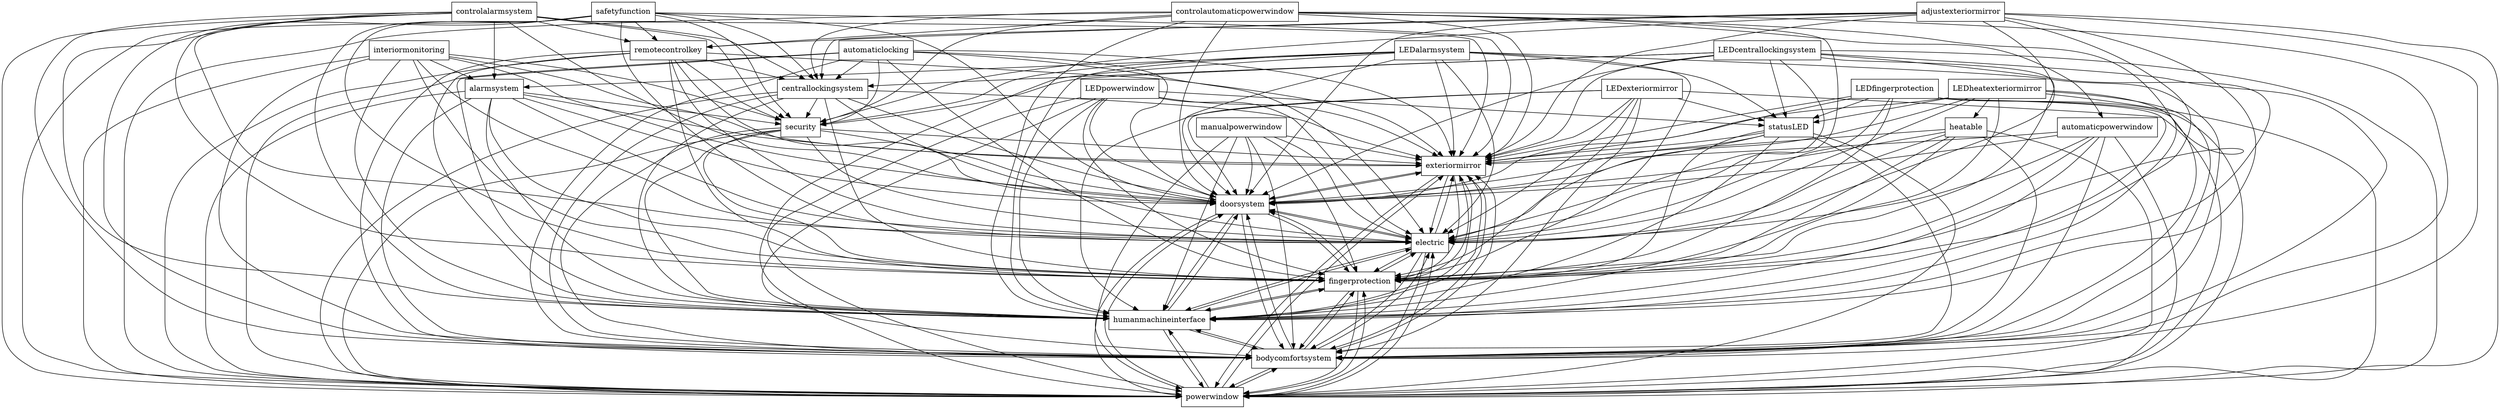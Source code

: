 digraph{
graph [rankdir=TB];
node [shape=box];
edge [arrowhead=normal];
0[label="exteriormirror",]
1[label="doorsystem",]
2[label="powerwindow",]
3[label="bodycomfortsystem",]
4[label="controlautomaticpowerwindow",]
5[label="LEDalarmsystem",]
6[label="security",]
7[label="safetyfunction",]
8[label="LEDheatexteriormirror",]
9[label="interiormonitoring",]
10[label="heatable",]
11[label="remotecontrolkey",]
12[label="controlalarmsystem",]
13[label="humanmachineinterface",]
14[label="LEDcentrallockingsystem",]
15[label="LEDfingerprotection",]
16[label="fingerprotection",]
17[label="electric",]
18[label="adjustexteriormirror",]
19[label="automaticlocking",]
20[label="alarmsystem",]
21[label="manualpowerwindow",]
22[label="LEDpowerwindow",]
23[label="centrallockingsystem",]
24[label="statusLED",]
25[label="LEDexteriormirror",]
26[label="automaticpowerwindow",]
0->1[label="",]
0->2[label="",]
0->3[label="",]
0->13[label="",]
0->16[label="",]
0->17[label="",]
1->0[label="",]
1->2[label="",]
1->3[label="",]
1->13[label="",]
1->16[label="",]
1->17[label="",]
2->0[label="",]
2->1[label="",]
2->3[label="",]
2->13[label="",]
2->16[label="",]
2->17[label="",]
3->0[label="",]
3->1[label="",]
3->2[label="",]
3->13[label="",]
3->16[label="",]
3->17[label="",]
4->0[label="",]
4->1[label="",]
4->2[label="",]
4->3[label="",]
4->6[label="",]
4->11[label="",]
4->13[label="",]
4->16[label="",]
4->17[label="",]
4->23[label="",]
4->26[label="",]
5->0[label="",]
5->1[label="",]
5->2[label="",]
5->3[label="",]
5->6[label="",]
5->13[label="",]
5->16[label="",]
5->17[label="",]
5->20[label="",]
5->24[label="",]
6->0[label="",]
6->1[label="",]
6->2[label="",]
6->3[label="",]
6->13[label="",]
6->16[label="",]
6->17[label="",]
7->0[label="",]
7->1[label="",]
7->2[label="",]
7->3[label="",]
7->6[label="",]
7->11[label="",]
7->13[label="",]
7->16[label="",]
7->17[label="",]
7->23[label="",]
8->0[label="",]
8->1[label="",]
8->2[label="",]
8->3[label="",]
8->10[label="",]
8->13[label="",]
8->16[label="",]
8->17[label="",]
8->24[label="",]
9->0[label="",]
9->1[label="",]
9->2[label="",]
9->3[label="",]
9->6[label="",]
9->13[label="",]
9->16[label="",]
9->17[label="",]
9->20[label="",]
10->0[label="",]
10->1[label="",]
10->2[label="",]
10->3[label="",]
10->13[label="",]
10->16[label="",]
10->17[label="",]
11->0[label="",]
11->1[label="",]
11->2[label="",]
11->3[label="",]
11->6[label="",]
11->13[label="",]
11->16[label="",]
11->17[label="",]
11->23[label="",]
12->0[label="",]
12->1[label="",]
12->2[label="",]
12->3[label="",]
12->6[label="",]
12->11[label="",]
12->13[label="",]
12->16[label="",]
12->17[label="",]
12->20[label="",]
12->23[label="",]
13->0[label="",]
13->1[label="",]
13->2[label="",]
13->3[label="",]
13->16[label="",]
13->17[label="",]
14->0[label="",]
14->1[label="",]
14->2[label="",]
14->3[label="",]
14->6[label="",]
14->13[label="",]
14->16[label="",]
14->17[label="",]
14->23[label="",]
14->24[label="",]
15->0[label="",]
15->1[label="",]
15->2[label="",]
15->3[label="",]
15->13[label="",]
15->16[label="",]
15->17[label="",]
15->24[label="",]
16->0[label="",]
16->1[label="",]
16->2[label="",]
16->3[label="",]
16->13[label="",]
16->17[label="",]
17->0[label="",]
17->1[label="",]
17->2[label="",]
17->3[label="",]
17->13[label="",]
17->16[label="",]
18->0[label="",]
18->1[label="",]
18->2[label="",]
18->3[label="",]
18->6[label="",]
18->11[label="",]
18->13[label="",]
18->16[label="",]
18->17[label="",]
18->23[label="",]
19->0[label="",]
19->1[label="",]
19->2[label="",]
19->3[label="",]
19->6[label="",]
19->13[label="",]
19->16[label="",]
19->17[label="",]
19->23[label="",]
20->0[label="",]
20->1[label="",]
20->2[label="",]
20->3[label="",]
20->6[label="",]
20->13[label="",]
20->16[label="",]
20->17[label="",]
21->0[label="",]
21->1[label="",]
21->2[label="",]
21->3[label="",]
21->13[label="",]
21->16[label="",]
21->17[label="",]
22->0[label="",]
22->1[label="",]
22->2[label="",]
22->3[label="",]
22->13[label="",]
22->16[label="",]
22->17[label="",]
22->24[label="",]
23->0[label="",]
23->1[label="",]
23->2[label="",]
23->3[label="",]
23->6[label="",]
23->13[label="",]
23->16[label="",]
23->17[label="",]
24->0[label="",]
24->1[label="",]
24->2[label="",]
24->3[label="",]
24->13[label="",]
24->16[label="",]
24->17[label="",]
25->0[label="",]
25->1[label="",]
25->2[label="",]
25->3[label="",]
25->13[label="",]
25->16[label="",]
25->17[label="",]
25->24[label="",]
26->0[label="",]
26->1[label="",]
26->2[label="",]
26->3[label="",]
26->13[label="",]
26->16[label="",]
26->17[label="",]
}

